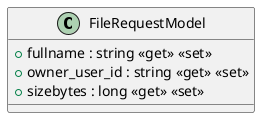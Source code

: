 @startuml
class FileRequestModel {
    + fullname : string <<get>> <<set>>
    + owner_user_id : string <<get>> <<set>>
    + sizebytes : long <<get>> <<set>>
}
@enduml
